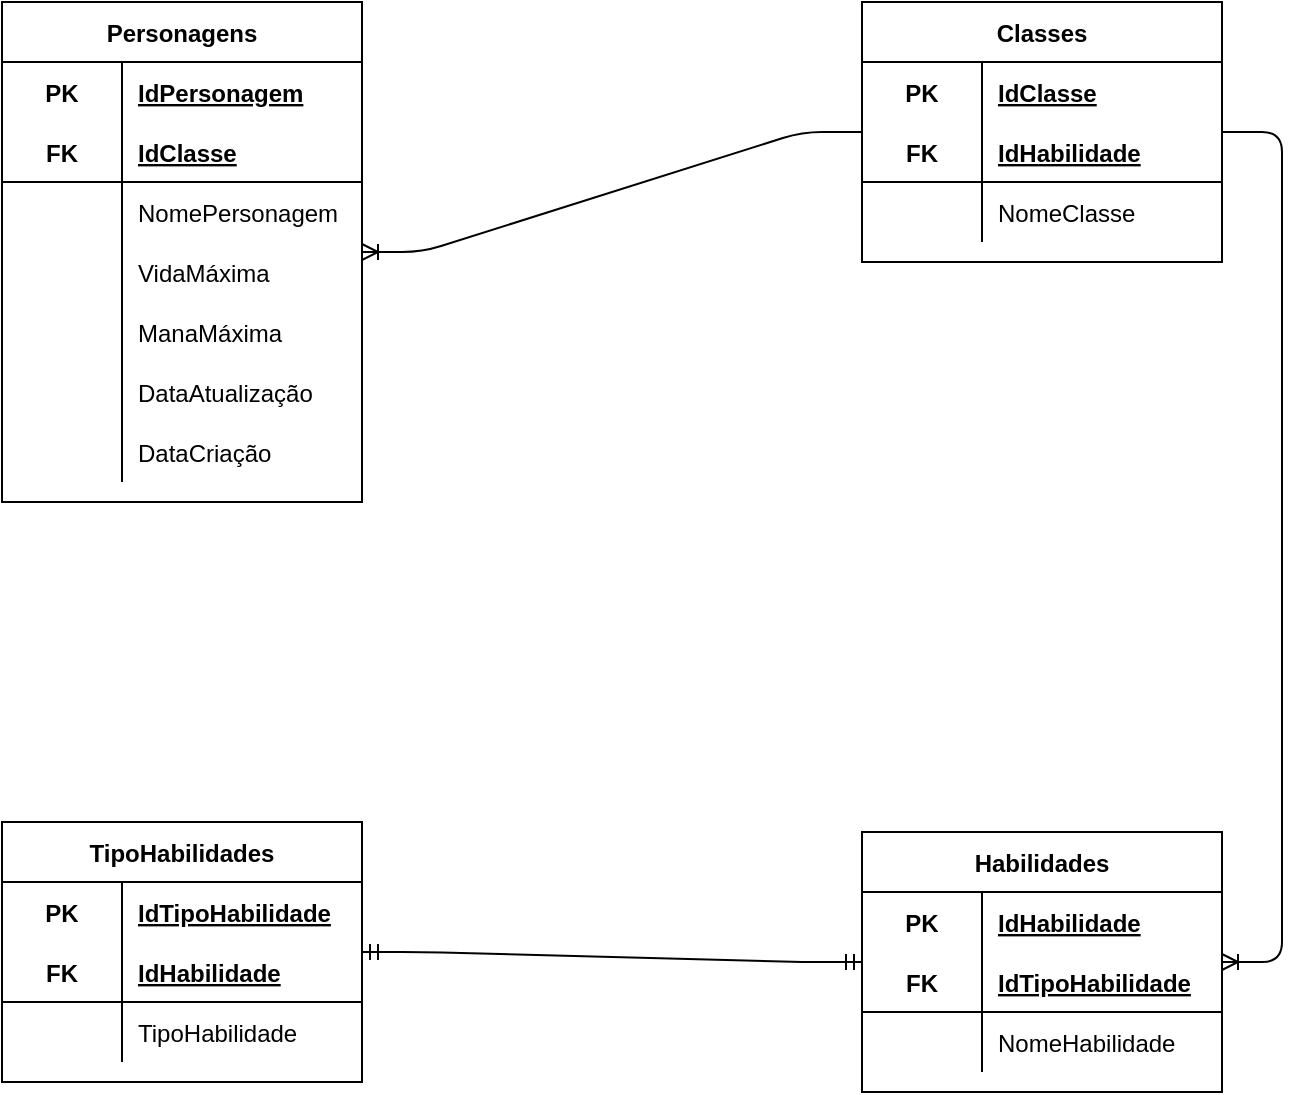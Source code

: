 <mxfile version="14.4.3" type="device"><diagram id="c4JNf_nerXgongmAmnPN" name="Page-1"><mxGraphModel dx="868" dy="482" grid="1" gridSize="10" guides="1" tooltips="1" connect="1" arrows="1" fold="1" page="1" pageScale="1" pageWidth="827" pageHeight="1169" math="0" shadow="0"><root><mxCell id="0"/><mxCell id="1" parent="0"/><mxCell id="SGRVbIkBx2ZCNKihLxU8-1" value="Personagens" style="shape=table;startSize=30;container=1;collapsible=1;childLayout=tableLayout;fixedRows=1;rowLines=0;fontStyle=1;align=center;resizeLast=1;" parent="1" vertex="1"><mxGeometry x="40" y="40" width="180" height="250" as="geometry"><mxRectangle x="40" y="40" width="110" height="30" as="alternateBounds"/></mxGeometry></mxCell><mxCell id="SGRVbIkBx2ZCNKihLxU8-2" value="" style="shape=partialRectangle;collapsible=0;dropTarget=0;pointerEvents=0;fillColor=none;top=0;left=0;bottom=0;right=0;points=[[0,0.5],[1,0.5]];portConstraint=eastwest;" parent="SGRVbIkBx2ZCNKihLxU8-1" vertex="1"><mxGeometry y="30" width="180" height="30" as="geometry"/></mxCell><mxCell id="SGRVbIkBx2ZCNKihLxU8-3" value="PK" style="shape=partialRectangle;connectable=0;fillColor=none;top=0;left=0;bottom=0;right=0;fontStyle=1;overflow=hidden;" parent="SGRVbIkBx2ZCNKihLxU8-2" vertex="1"><mxGeometry width="60" height="30" as="geometry"/></mxCell><mxCell id="SGRVbIkBx2ZCNKihLxU8-4" value="IdPersonagem" style="shape=partialRectangle;connectable=0;fillColor=none;top=0;left=0;bottom=0;right=0;align=left;spacingLeft=6;fontStyle=5;overflow=hidden;" parent="SGRVbIkBx2ZCNKihLxU8-2" vertex="1"><mxGeometry x="60" width="120" height="30" as="geometry"/></mxCell><mxCell id="SGRVbIkBx2ZCNKihLxU8-5" value="" style="shape=partialRectangle;collapsible=0;dropTarget=0;pointerEvents=0;fillColor=none;top=0;left=0;bottom=1;right=0;points=[[0,0.5],[1,0.5]];portConstraint=eastwest;" parent="SGRVbIkBx2ZCNKihLxU8-1" vertex="1"><mxGeometry y="60" width="180" height="30" as="geometry"/></mxCell><mxCell id="SGRVbIkBx2ZCNKihLxU8-6" value="FK" style="shape=partialRectangle;connectable=0;fillColor=none;top=0;left=0;bottom=0;right=0;fontStyle=1;overflow=hidden;" parent="SGRVbIkBx2ZCNKihLxU8-5" vertex="1"><mxGeometry width="60" height="30" as="geometry"/></mxCell><mxCell id="SGRVbIkBx2ZCNKihLxU8-7" value="IdClasse" style="shape=partialRectangle;connectable=0;fillColor=none;top=0;left=0;bottom=0;right=0;align=left;spacingLeft=6;fontStyle=5;overflow=hidden;" parent="SGRVbIkBx2ZCNKihLxU8-5" vertex="1"><mxGeometry x="60" width="120" height="30" as="geometry"/></mxCell><mxCell id="SGRVbIkBx2ZCNKihLxU8-8" value="" style="shape=partialRectangle;collapsible=0;dropTarget=0;pointerEvents=0;fillColor=none;top=0;left=0;bottom=0;right=0;points=[[0,0.5],[1,0.5]];portConstraint=eastwest;" parent="SGRVbIkBx2ZCNKihLxU8-1" vertex="1"><mxGeometry y="90" width="180" height="30" as="geometry"/></mxCell><mxCell id="SGRVbIkBx2ZCNKihLxU8-9" value="" style="shape=partialRectangle;connectable=0;fillColor=none;top=0;left=0;bottom=0;right=0;editable=1;overflow=hidden;" parent="SGRVbIkBx2ZCNKihLxU8-8" vertex="1"><mxGeometry width="60" height="30" as="geometry"/></mxCell><mxCell id="SGRVbIkBx2ZCNKihLxU8-10" value="NomePersonagem" style="shape=partialRectangle;connectable=0;fillColor=none;top=0;left=0;bottom=0;right=0;align=left;spacingLeft=6;overflow=hidden;" parent="SGRVbIkBx2ZCNKihLxU8-8" vertex="1"><mxGeometry x="60" width="120" height="30" as="geometry"/></mxCell><mxCell id="SGRVbIkBx2ZCNKihLxU8-11" value="" style="shape=partialRectangle;collapsible=0;dropTarget=0;pointerEvents=0;fillColor=none;top=0;left=0;bottom=0;right=0;points=[[0,0.5],[1,0.5]];portConstraint=eastwest;" parent="SGRVbIkBx2ZCNKihLxU8-1" vertex="1"><mxGeometry y="120" width="180" height="30" as="geometry"/></mxCell><mxCell id="SGRVbIkBx2ZCNKihLxU8-12" value="" style="shape=partialRectangle;connectable=0;fillColor=none;top=0;left=0;bottom=0;right=0;editable=1;overflow=hidden;" parent="SGRVbIkBx2ZCNKihLxU8-11" vertex="1"><mxGeometry width="60" height="30" as="geometry"/></mxCell><mxCell id="SGRVbIkBx2ZCNKihLxU8-13" value="VidaMáxima" style="shape=partialRectangle;connectable=0;fillColor=none;top=0;left=0;bottom=0;right=0;align=left;spacingLeft=6;overflow=hidden;" parent="SGRVbIkBx2ZCNKihLxU8-11" vertex="1"><mxGeometry x="60" width="120" height="30" as="geometry"/></mxCell><mxCell id="SGRVbIkBx2ZCNKihLxU8-34" style="shape=partialRectangle;collapsible=0;dropTarget=0;pointerEvents=0;fillColor=none;top=0;left=0;bottom=0;right=0;points=[[0,0.5],[1,0.5]];portConstraint=eastwest;" parent="SGRVbIkBx2ZCNKihLxU8-1" vertex="1"><mxGeometry y="150" width="180" height="30" as="geometry"/></mxCell><mxCell id="SGRVbIkBx2ZCNKihLxU8-35" style="shape=partialRectangle;connectable=0;fillColor=none;top=0;left=0;bottom=0;right=0;editable=1;overflow=hidden;" parent="SGRVbIkBx2ZCNKihLxU8-34" vertex="1"><mxGeometry width="60" height="30" as="geometry"/></mxCell><mxCell id="SGRVbIkBx2ZCNKihLxU8-36" value="ManaMáxima" style="shape=partialRectangle;connectable=0;fillColor=none;top=0;left=0;bottom=0;right=0;align=left;spacingLeft=6;overflow=hidden;" parent="SGRVbIkBx2ZCNKihLxU8-34" vertex="1"><mxGeometry x="60" width="120" height="30" as="geometry"/></mxCell><mxCell id="SGRVbIkBx2ZCNKihLxU8-37" style="shape=partialRectangle;collapsible=0;dropTarget=0;pointerEvents=0;fillColor=none;top=0;left=0;bottom=0;right=0;points=[[0,0.5],[1,0.5]];portConstraint=eastwest;" parent="SGRVbIkBx2ZCNKihLxU8-1" vertex="1"><mxGeometry y="180" width="180" height="30" as="geometry"/></mxCell><mxCell id="SGRVbIkBx2ZCNKihLxU8-38" style="shape=partialRectangle;connectable=0;fillColor=none;top=0;left=0;bottom=0;right=0;editable=1;overflow=hidden;" parent="SGRVbIkBx2ZCNKihLxU8-37" vertex="1"><mxGeometry width="60" height="30" as="geometry"/></mxCell><mxCell id="SGRVbIkBx2ZCNKihLxU8-39" value="DataAtualização" style="shape=partialRectangle;connectable=0;fillColor=none;top=0;left=0;bottom=0;right=0;align=left;spacingLeft=6;overflow=hidden;" parent="SGRVbIkBx2ZCNKihLxU8-37" vertex="1"><mxGeometry x="60" width="120" height="30" as="geometry"/></mxCell><mxCell id="SGRVbIkBx2ZCNKihLxU8-40" style="shape=partialRectangle;collapsible=0;dropTarget=0;pointerEvents=0;fillColor=none;top=0;left=0;bottom=0;right=0;points=[[0,0.5],[1,0.5]];portConstraint=eastwest;" parent="SGRVbIkBx2ZCNKihLxU8-1" vertex="1"><mxGeometry y="210" width="180" height="30" as="geometry"/></mxCell><mxCell id="SGRVbIkBx2ZCNKihLxU8-41" style="shape=partialRectangle;connectable=0;fillColor=none;top=0;left=0;bottom=0;right=0;editable=1;overflow=hidden;" parent="SGRVbIkBx2ZCNKihLxU8-40" vertex="1"><mxGeometry width="60" height="30" as="geometry"/></mxCell><mxCell id="SGRVbIkBx2ZCNKihLxU8-42" value="DataCriação" style="shape=partialRectangle;connectable=0;fillColor=none;top=0;left=0;bottom=0;right=0;align=left;spacingLeft=6;overflow=hidden;" parent="SGRVbIkBx2ZCNKihLxU8-40" vertex="1"><mxGeometry x="60" width="120" height="30" as="geometry"/></mxCell><mxCell id="SGRVbIkBx2ZCNKihLxU8-56" value="Classes" style="shape=table;startSize=30;container=1;collapsible=1;childLayout=tableLayout;fixedRows=1;rowLines=0;fontStyle=1;align=center;resizeLast=1;" parent="1" vertex="1"><mxGeometry x="470" y="40" width="180" height="130" as="geometry"/></mxCell><mxCell id="SGRVbIkBx2ZCNKihLxU8-57" value="" style="shape=partialRectangle;collapsible=0;dropTarget=0;pointerEvents=0;fillColor=none;top=0;left=0;bottom=0;right=0;points=[[0,0.5],[1,0.5]];portConstraint=eastwest;" parent="SGRVbIkBx2ZCNKihLxU8-56" vertex="1"><mxGeometry y="30" width="180" height="30" as="geometry"/></mxCell><mxCell id="SGRVbIkBx2ZCNKihLxU8-58" value="PK" style="shape=partialRectangle;connectable=0;fillColor=none;top=0;left=0;bottom=0;right=0;fontStyle=1;overflow=hidden;" parent="SGRVbIkBx2ZCNKihLxU8-57" vertex="1"><mxGeometry width="60" height="30" as="geometry"/></mxCell><mxCell id="SGRVbIkBx2ZCNKihLxU8-59" value="IdClasse" style="shape=partialRectangle;connectable=0;fillColor=none;top=0;left=0;bottom=0;right=0;align=left;spacingLeft=6;fontStyle=5;overflow=hidden;" parent="SGRVbIkBx2ZCNKihLxU8-57" vertex="1"><mxGeometry x="60" width="120" height="30" as="geometry"/></mxCell><mxCell id="SGRVbIkBx2ZCNKihLxU8-60" value="" style="shape=partialRectangle;collapsible=0;dropTarget=0;pointerEvents=0;fillColor=none;top=0;left=0;bottom=1;right=0;points=[[0,0.5],[1,0.5]];portConstraint=eastwest;" parent="SGRVbIkBx2ZCNKihLxU8-56" vertex="1"><mxGeometry y="60" width="180" height="30" as="geometry"/></mxCell><mxCell id="SGRVbIkBx2ZCNKihLxU8-61" value="FK" style="shape=partialRectangle;connectable=0;fillColor=none;top=0;left=0;bottom=0;right=0;fontStyle=1;overflow=hidden;" parent="SGRVbIkBx2ZCNKihLxU8-60" vertex="1"><mxGeometry width="60" height="30" as="geometry"/></mxCell><mxCell id="SGRVbIkBx2ZCNKihLxU8-62" value="IdHabilidade" style="shape=partialRectangle;connectable=0;fillColor=none;top=0;left=0;bottom=0;right=0;align=left;spacingLeft=6;fontStyle=5;overflow=hidden;" parent="SGRVbIkBx2ZCNKihLxU8-60" vertex="1"><mxGeometry x="60" width="120" height="30" as="geometry"/></mxCell><mxCell id="SGRVbIkBx2ZCNKihLxU8-63" value="" style="shape=partialRectangle;collapsible=0;dropTarget=0;pointerEvents=0;fillColor=none;top=0;left=0;bottom=0;right=0;points=[[0,0.5],[1,0.5]];portConstraint=eastwest;" parent="SGRVbIkBx2ZCNKihLxU8-56" vertex="1"><mxGeometry y="90" width="180" height="30" as="geometry"/></mxCell><mxCell id="SGRVbIkBx2ZCNKihLxU8-64" value="" style="shape=partialRectangle;connectable=0;fillColor=none;top=0;left=0;bottom=0;right=0;editable=1;overflow=hidden;" parent="SGRVbIkBx2ZCNKihLxU8-63" vertex="1"><mxGeometry width="60" height="30" as="geometry"/></mxCell><mxCell id="SGRVbIkBx2ZCNKihLxU8-65" value="NomeClasse" style="shape=partialRectangle;connectable=0;fillColor=none;top=0;left=0;bottom=0;right=0;align=left;spacingLeft=6;overflow=hidden;" parent="SGRVbIkBx2ZCNKihLxU8-63" vertex="1"><mxGeometry x="60" width="120" height="30" as="geometry"/></mxCell><mxCell id="SGRVbIkBx2ZCNKihLxU8-70" value="Habilidades" style="shape=table;startSize=30;container=1;collapsible=1;childLayout=tableLayout;fixedRows=1;rowLines=0;fontStyle=1;align=center;resizeLast=1;" parent="1" vertex="1"><mxGeometry x="470" y="455" width="180" height="130" as="geometry"/></mxCell><mxCell id="SGRVbIkBx2ZCNKihLxU8-71" value="" style="shape=partialRectangle;collapsible=0;dropTarget=0;pointerEvents=0;fillColor=none;top=0;left=0;bottom=0;right=0;points=[[0,0.5],[1,0.5]];portConstraint=eastwest;" parent="SGRVbIkBx2ZCNKihLxU8-70" vertex="1"><mxGeometry y="30" width="180" height="30" as="geometry"/></mxCell><mxCell id="SGRVbIkBx2ZCNKihLxU8-72" value="PK" style="shape=partialRectangle;connectable=0;fillColor=none;top=0;left=0;bottom=0;right=0;fontStyle=1;overflow=hidden;" parent="SGRVbIkBx2ZCNKihLxU8-71" vertex="1"><mxGeometry width="60" height="30" as="geometry"/></mxCell><mxCell id="SGRVbIkBx2ZCNKihLxU8-73" value="IdHabilidade" style="shape=partialRectangle;connectable=0;fillColor=none;top=0;left=0;bottom=0;right=0;align=left;spacingLeft=6;fontStyle=5;overflow=hidden;" parent="SGRVbIkBx2ZCNKihLxU8-71" vertex="1"><mxGeometry x="60" width="120" height="30" as="geometry"/></mxCell><mxCell id="SGRVbIkBx2ZCNKihLxU8-74" value="" style="shape=partialRectangle;collapsible=0;dropTarget=0;pointerEvents=0;fillColor=none;top=0;left=0;bottom=1;right=0;points=[[0,0.5],[1,0.5]];portConstraint=eastwest;" parent="SGRVbIkBx2ZCNKihLxU8-70" vertex="1"><mxGeometry y="60" width="180" height="30" as="geometry"/></mxCell><mxCell id="SGRVbIkBx2ZCNKihLxU8-75" value="FK" style="shape=partialRectangle;connectable=0;fillColor=none;top=0;left=0;bottom=0;right=0;fontStyle=1;overflow=hidden;" parent="SGRVbIkBx2ZCNKihLxU8-74" vertex="1"><mxGeometry width="60" height="30" as="geometry"/></mxCell><mxCell id="SGRVbIkBx2ZCNKihLxU8-76" value="IdTipoHabilidade" style="shape=partialRectangle;connectable=0;fillColor=none;top=0;left=0;bottom=0;right=0;align=left;spacingLeft=6;fontStyle=5;overflow=hidden;" parent="SGRVbIkBx2ZCNKihLxU8-74" vertex="1"><mxGeometry x="60" width="120" height="30" as="geometry"/></mxCell><mxCell id="SGRVbIkBx2ZCNKihLxU8-77" value="" style="shape=partialRectangle;collapsible=0;dropTarget=0;pointerEvents=0;fillColor=none;top=0;left=0;bottom=0;right=0;points=[[0,0.5],[1,0.5]];portConstraint=eastwest;" parent="SGRVbIkBx2ZCNKihLxU8-70" vertex="1"><mxGeometry y="90" width="180" height="30" as="geometry"/></mxCell><mxCell id="SGRVbIkBx2ZCNKihLxU8-78" value="" style="shape=partialRectangle;connectable=0;fillColor=none;top=0;left=0;bottom=0;right=0;editable=1;overflow=hidden;" parent="SGRVbIkBx2ZCNKihLxU8-77" vertex="1"><mxGeometry width="60" height="30" as="geometry"/></mxCell><mxCell id="SGRVbIkBx2ZCNKihLxU8-79" value="NomeHabilidade" style="shape=partialRectangle;connectable=0;fillColor=none;top=0;left=0;bottom=0;right=0;align=left;spacingLeft=6;overflow=hidden;" parent="SGRVbIkBx2ZCNKihLxU8-77" vertex="1"><mxGeometry x="60" width="120" height="30" as="geometry"/></mxCell><mxCell id="SGRVbIkBx2ZCNKihLxU8-83" value="" style="edgeStyle=entityRelationEdgeStyle;fontSize=12;html=1;endArrow=ERoneToMany;" parent="1" source="SGRVbIkBx2ZCNKihLxU8-56" target="SGRVbIkBx2ZCNKihLxU8-70" edge="1"><mxGeometry width="100" height="100" relative="1" as="geometry"><mxPoint x="580" y="360" as="sourcePoint"/><mxPoint x="680" y="260" as="targetPoint"/></mxGeometry></mxCell><mxCell id="SGRVbIkBx2ZCNKihLxU8-84" value="TipoHabilidades" style="shape=table;startSize=30;container=1;collapsible=1;childLayout=tableLayout;fixedRows=1;rowLines=0;fontStyle=1;align=center;resizeLast=1;" parent="1" vertex="1"><mxGeometry x="40" y="450" width="180" height="130" as="geometry"/></mxCell><mxCell id="SGRVbIkBx2ZCNKihLxU8-85" value="" style="shape=partialRectangle;collapsible=0;dropTarget=0;pointerEvents=0;fillColor=none;top=0;left=0;bottom=0;right=0;points=[[0,0.5],[1,0.5]];portConstraint=eastwest;" parent="SGRVbIkBx2ZCNKihLxU8-84" vertex="1"><mxGeometry y="30" width="180" height="30" as="geometry"/></mxCell><mxCell id="SGRVbIkBx2ZCNKihLxU8-86" value="PK" style="shape=partialRectangle;connectable=0;fillColor=none;top=0;left=0;bottom=0;right=0;fontStyle=1;overflow=hidden;" parent="SGRVbIkBx2ZCNKihLxU8-85" vertex="1"><mxGeometry width="60" height="30" as="geometry"/></mxCell><mxCell id="SGRVbIkBx2ZCNKihLxU8-87" value="IdTipoHabilidade" style="shape=partialRectangle;connectable=0;fillColor=none;top=0;left=0;bottom=0;right=0;align=left;spacingLeft=6;fontStyle=5;overflow=hidden;" parent="SGRVbIkBx2ZCNKihLxU8-85" vertex="1"><mxGeometry x="60" width="120" height="30" as="geometry"/></mxCell><mxCell id="SGRVbIkBx2ZCNKihLxU8-88" value="" style="shape=partialRectangle;collapsible=0;dropTarget=0;pointerEvents=0;fillColor=none;top=0;left=0;bottom=1;right=0;points=[[0,0.5],[1,0.5]];portConstraint=eastwest;" parent="SGRVbIkBx2ZCNKihLxU8-84" vertex="1"><mxGeometry y="60" width="180" height="30" as="geometry"/></mxCell><mxCell id="SGRVbIkBx2ZCNKihLxU8-89" value="FK" style="shape=partialRectangle;connectable=0;fillColor=none;top=0;left=0;bottom=0;right=0;fontStyle=1;overflow=hidden;" parent="SGRVbIkBx2ZCNKihLxU8-88" vertex="1"><mxGeometry width="60" height="30" as="geometry"/></mxCell><mxCell id="SGRVbIkBx2ZCNKihLxU8-90" value="IdHabilidade" style="shape=partialRectangle;connectable=0;fillColor=none;top=0;left=0;bottom=0;right=0;align=left;spacingLeft=6;fontStyle=5;overflow=hidden;" parent="SGRVbIkBx2ZCNKihLxU8-88" vertex="1"><mxGeometry x="60" width="120" height="30" as="geometry"/></mxCell><mxCell id="SGRVbIkBx2ZCNKihLxU8-91" value="" style="shape=partialRectangle;collapsible=0;dropTarget=0;pointerEvents=0;fillColor=none;top=0;left=0;bottom=0;right=0;points=[[0,0.5],[1,0.5]];portConstraint=eastwest;" parent="SGRVbIkBx2ZCNKihLxU8-84" vertex="1"><mxGeometry y="90" width="180" height="30" as="geometry"/></mxCell><mxCell id="SGRVbIkBx2ZCNKihLxU8-92" value="" style="shape=partialRectangle;connectable=0;fillColor=none;top=0;left=0;bottom=0;right=0;editable=1;overflow=hidden;" parent="SGRVbIkBx2ZCNKihLxU8-91" vertex="1"><mxGeometry width="60" height="30" as="geometry"/></mxCell><mxCell id="SGRVbIkBx2ZCNKihLxU8-93" value="TipoHabilidade" style="shape=partialRectangle;connectable=0;fillColor=none;top=0;left=0;bottom=0;right=0;align=left;spacingLeft=6;overflow=hidden;" parent="SGRVbIkBx2ZCNKihLxU8-91" vertex="1"><mxGeometry x="60" width="120" height="30" as="geometry"/></mxCell><mxCell id="SGRVbIkBx2ZCNKihLxU8-97" value="" style="edgeStyle=entityRelationEdgeStyle;fontSize=12;html=1;endArrow=ERmandOne;startArrow=ERmandOne;" parent="1" source="SGRVbIkBx2ZCNKihLxU8-84" target="SGRVbIkBx2ZCNKihLxU8-70" edge="1"><mxGeometry width="100" height="100" relative="1" as="geometry"><mxPoint x="300" y="550" as="sourcePoint"/><mxPoint x="400" y="450" as="targetPoint"/></mxGeometry></mxCell><mxCell id="MUjvRcZzZD0IGAiKD2ui-1" value="" style="edgeStyle=entityRelationEdgeStyle;fontSize=12;html=1;endArrow=ERoneToMany;" edge="1" parent="1" source="SGRVbIkBx2ZCNKihLxU8-56" target="SGRVbIkBx2ZCNKihLxU8-1"><mxGeometry width="100" height="100" relative="1" as="geometry"><mxPoint x="250" y="180" as="sourcePoint"/><mxPoint x="350" y="80" as="targetPoint"/></mxGeometry></mxCell></root></mxGraphModel></diagram></mxfile>